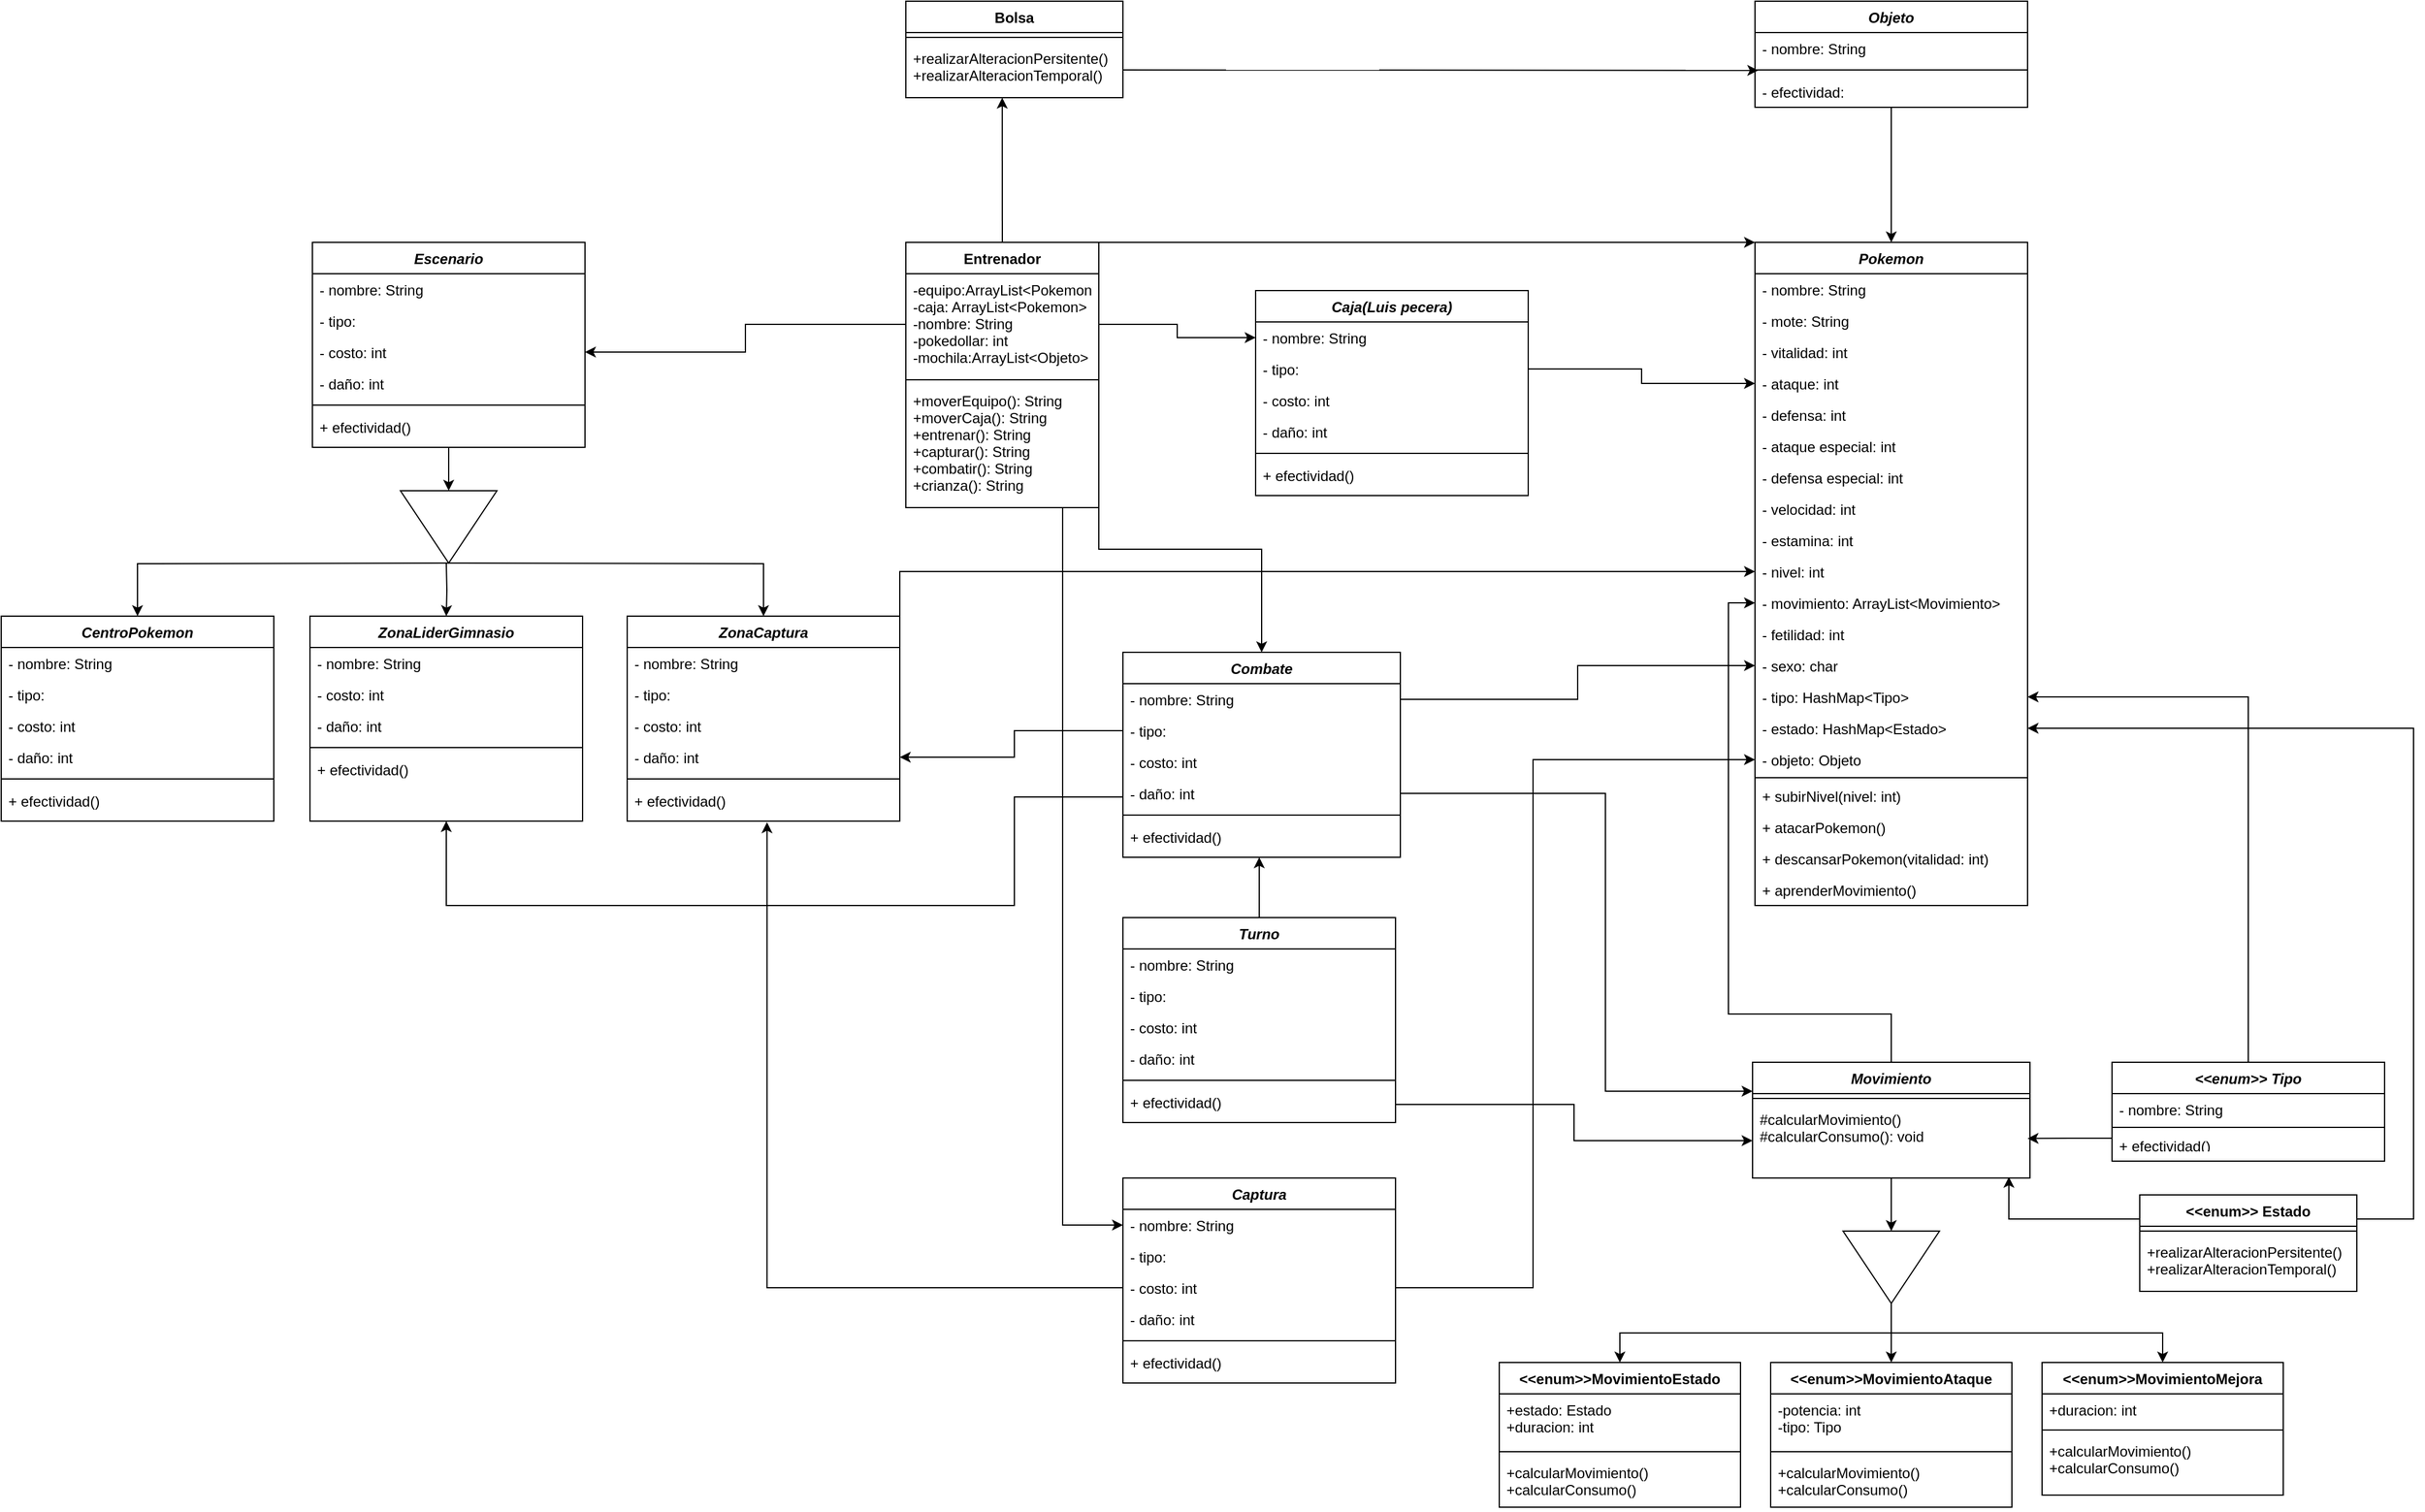 <mxfile version="20.8.10" type="device"><diagram id="C5RBs43oDa-KdzZeNtuy" name="Page-1"><mxGraphModel dx="3987" dy="1380" grid="1" gridSize="10" guides="1" tooltips="1" connect="1" arrows="1" fold="1" page="1" pageScale="1" pageWidth="827" pageHeight="1169" math="0" shadow="0"><root><mxCell id="WIyWlLk6GJQsqaUBKTNV-0"/><mxCell id="WIyWlLk6GJQsqaUBKTNV-1" parent="WIyWlLk6GJQsqaUBKTNV-0"/><mxCell id="wkI_VDcs6l9DuilBh-8l-0" value="Pokemon" style="swimlane;fontStyle=3;align=center;verticalAlign=top;childLayout=stackLayout;horizontal=1;startSize=26;horizontalStack=0;resizeParent=1;resizeLast=0;collapsible=1;marginBottom=0;rounded=0;shadow=0;strokeWidth=1;" parent="WIyWlLk6GJQsqaUBKTNV-1" vertex="1"><mxGeometry x="334" y="240" width="226" height="550" as="geometry"><mxRectangle x="230" y="140" width="160" height="26" as="alternateBounds"/></mxGeometry></mxCell><mxCell id="wkI_VDcs6l9DuilBh-8l-1" value="- nombre: String" style="text;align=left;verticalAlign=top;spacingLeft=4;spacingRight=4;overflow=hidden;rotatable=0;points=[[0,0.5],[1,0.5]];portConstraint=eastwest;" parent="wkI_VDcs6l9DuilBh-8l-0" vertex="1"><mxGeometry y="26" width="226" height="26" as="geometry"/></mxCell><mxCell id="wkI_VDcs6l9DuilBh-8l-2" value="- mote: String" style="text;align=left;verticalAlign=top;spacingLeft=4;spacingRight=4;overflow=hidden;rotatable=0;points=[[0,0.5],[1,0.5]];portConstraint=eastwest;rounded=0;shadow=0;html=0;" parent="wkI_VDcs6l9DuilBh-8l-0" vertex="1"><mxGeometry y="52" width="226" height="26" as="geometry"/></mxCell><mxCell id="wkI_VDcs6l9DuilBh-8l-3" value="- vitalidad: int" style="text;align=left;verticalAlign=top;spacingLeft=4;spacingRight=4;overflow=hidden;rotatable=0;points=[[0,0.5],[1,0.5]];portConstraint=eastwest;rounded=0;shadow=0;html=0;" parent="wkI_VDcs6l9DuilBh-8l-0" vertex="1"><mxGeometry y="78" width="226" height="26" as="geometry"/></mxCell><mxCell id="wkI_VDcs6l9DuilBh-8l-4" value="- ataque: int" style="text;align=left;verticalAlign=top;spacingLeft=4;spacingRight=4;overflow=hidden;rotatable=0;points=[[0,0.5],[1,0.5]];portConstraint=eastwest;rounded=0;shadow=0;html=0;" parent="wkI_VDcs6l9DuilBh-8l-0" vertex="1"><mxGeometry y="104" width="226" height="26" as="geometry"/></mxCell><mxCell id="wkI_VDcs6l9DuilBh-8l-5" value="- defensa: int" style="text;align=left;verticalAlign=top;spacingLeft=4;spacingRight=4;overflow=hidden;rotatable=0;points=[[0,0.5],[1,0.5]];portConstraint=eastwest;rounded=0;shadow=0;html=0;" parent="wkI_VDcs6l9DuilBh-8l-0" vertex="1"><mxGeometry y="130" width="226" height="26" as="geometry"/></mxCell><mxCell id="wkI_VDcs6l9DuilBh-8l-6" value="- ataque especial: int" style="text;align=left;verticalAlign=top;spacingLeft=4;spacingRight=4;overflow=hidden;rotatable=0;points=[[0,0.5],[1,0.5]];portConstraint=eastwest;rounded=0;shadow=0;html=0;" parent="wkI_VDcs6l9DuilBh-8l-0" vertex="1"><mxGeometry y="156" width="226" height="26" as="geometry"/></mxCell><mxCell id="wkI_VDcs6l9DuilBh-8l-7" value="- defensa especial: int" style="text;align=left;verticalAlign=top;spacingLeft=4;spacingRight=4;overflow=hidden;rotatable=0;points=[[0,0.5],[1,0.5]];portConstraint=eastwest;rounded=0;shadow=0;html=0;" parent="wkI_VDcs6l9DuilBh-8l-0" vertex="1"><mxGeometry y="182" width="226" height="26" as="geometry"/></mxCell><mxCell id="wkI_VDcs6l9DuilBh-8l-8" value="- velocidad: int" style="text;align=left;verticalAlign=top;spacingLeft=4;spacingRight=4;overflow=hidden;rotatable=0;points=[[0,0.5],[1,0.5]];portConstraint=eastwest;rounded=0;shadow=0;html=0;" parent="wkI_VDcs6l9DuilBh-8l-0" vertex="1"><mxGeometry y="208" width="226" height="26" as="geometry"/></mxCell><mxCell id="wkI_VDcs6l9DuilBh-8l-9" value="- estamina: int" style="text;align=left;verticalAlign=top;spacingLeft=4;spacingRight=4;overflow=hidden;rotatable=0;points=[[0,0.5],[1,0.5]];portConstraint=eastwest;rounded=0;shadow=0;html=0;" parent="wkI_VDcs6l9DuilBh-8l-0" vertex="1"><mxGeometry y="234" width="226" height="26" as="geometry"/></mxCell><mxCell id="wkI_VDcs6l9DuilBh-8l-10" value="- nivel: int" style="text;align=left;verticalAlign=top;spacingLeft=4;spacingRight=4;overflow=hidden;rotatable=0;points=[[0,0.5],[1,0.5]];portConstraint=eastwest;rounded=0;shadow=0;html=0;" parent="wkI_VDcs6l9DuilBh-8l-0" vertex="1"><mxGeometry y="260" width="226" height="26" as="geometry"/></mxCell><mxCell id="wkI_VDcs6l9DuilBh-8l-11" value="- movimiento: ArrayList&lt;Movimiento&gt;" style="text;align=left;verticalAlign=top;spacingLeft=4;spacingRight=4;overflow=hidden;rotatable=0;points=[[0,0.5],[1,0.5]];portConstraint=eastwest;rounded=0;shadow=0;html=0;" parent="wkI_VDcs6l9DuilBh-8l-0" vertex="1"><mxGeometry y="286" width="226" height="26" as="geometry"/></mxCell><mxCell id="wkI_VDcs6l9DuilBh-8l-12" value="- fetilidad: int" style="text;align=left;verticalAlign=top;spacingLeft=4;spacingRight=4;overflow=hidden;rotatable=0;points=[[0,0.5],[1,0.5]];portConstraint=eastwest;rounded=0;shadow=0;html=0;" parent="wkI_VDcs6l9DuilBh-8l-0" vertex="1"><mxGeometry y="312" width="226" height="26" as="geometry"/></mxCell><mxCell id="wkI_VDcs6l9DuilBh-8l-13" value="- sexo: char" style="text;align=left;verticalAlign=top;spacingLeft=4;spacingRight=4;overflow=hidden;rotatable=0;points=[[0,0.5],[1,0.5]];portConstraint=eastwest;rounded=0;shadow=0;html=0;" parent="wkI_VDcs6l9DuilBh-8l-0" vertex="1"><mxGeometry y="338" width="226" height="26" as="geometry"/></mxCell><mxCell id="wkI_VDcs6l9DuilBh-8l-14" value="- tipo: HashMap&lt;Tipo&gt;" style="text;align=left;verticalAlign=top;spacingLeft=4;spacingRight=4;overflow=hidden;rotatable=0;points=[[0,0.5],[1,0.5]];portConstraint=eastwest;rounded=0;shadow=0;html=0;" parent="wkI_VDcs6l9DuilBh-8l-0" vertex="1"><mxGeometry y="364" width="226" height="26" as="geometry"/></mxCell><mxCell id="wkI_VDcs6l9DuilBh-8l-15" value="- estado: HashMap&lt;Estado&gt;" style="text;align=left;verticalAlign=top;spacingLeft=4;spacingRight=4;overflow=hidden;rotatable=0;points=[[0,0.5],[1,0.5]];portConstraint=eastwest;rounded=0;shadow=0;html=0;" parent="wkI_VDcs6l9DuilBh-8l-0" vertex="1"><mxGeometry y="390" width="226" height="26" as="geometry"/></mxCell><mxCell id="wkI_VDcs6l9DuilBh-8l-16" value="- objeto: Objeto" style="text;align=left;verticalAlign=top;spacingLeft=4;spacingRight=4;overflow=hidden;rotatable=0;points=[[0,0.5],[1,0.5]];portConstraint=eastwest;rounded=0;shadow=0;html=0;" parent="wkI_VDcs6l9DuilBh-8l-0" vertex="1"><mxGeometry y="416" width="226" height="26" as="geometry"/></mxCell><mxCell id="wkI_VDcs6l9DuilBh-8l-17" value="" style="line;html=1;strokeWidth=1;align=left;verticalAlign=middle;spacingTop=-1;spacingLeft=3;spacingRight=3;rotatable=0;labelPosition=right;points=[];portConstraint=eastwest;" parent="wkI_VDcs6l9DuilBh-8l-0" vertex="1"><mxGeometry y="442" width="226" height="4" as="geometry"/></mxCell><mxCell id="wkI_VDcs6l9DuilBh-8l-18" value="+ subirNivel(nivel: int)&#10;" style="text;align=left;verticalAlign=top;spacingLeft=4;spacingRight=4;overflow=hidden;rotatable=0;points=[[0,0.5],[1,0.5]];portConstraint=eastwest;" parent="wkI_VDcs6l9DuilBh-8l-0" vertex="1"><mxGeometry y="446" width="226" height="26" as="geometry"/></mxCell><mxCell id="wkI_VDcs6l9DuilBh-8l-19" value="+ atacarPokemon()&#10;" style="text;align=left;verticalAlign=top;spacingLeft=4;spacingRight=4;overflow=hidden;rotatable=0;points=[[0,0.5],[1,0.5]];portConstraint=eastwest;" parent="wkI_VDcs6l9DuilBh-8l-0" vertex="1"><mxGeometry y="472" width="226" height="26" as="geometry"/></mxCell><mxCell id="wkI_VDcs6l9DuilBh-8l-20" value="+ descansarPokemon(vitalidad: int)&#10;" style="text;align=left;verticalAlign=top;spacingLeft=4;spacingRight=4;overflow=hidden;rotatable=0;points=[[0,0.5],[1,0.5]];portConstraint=eastwest;" parent="wkI_VDcs6l9DuilBh-8l-0" vertex="1"><mxGeometry y="498" width="226" height="26" as="geometry"/></mxCell><mxCell id="wkI_VDcs6l9DuilBh-8l-21" value="+ aprenderMovimiento()&#10;" style="text;align=left;verticalAlign=top;spacingLeft=4;spacingRight=4;overflow=hidden;rotatable=0;points=[[0,0.5],[1,0.5]];portConstraint=eastwest;" parent="wkI_VDcs6l9DuilBh-8l-0" vertex="1"><mxGeometry y="524" width="226" height="26" as="geometry"/></mxCell><mxCell id="wkI_VDcs6l9DuilBh-8l-28" style="edgeStyle=orthogonalEdgeStyle;rounded=0;orthogonalLoop=1;jettySize=auto;html=1;exitX=1;exitY=0;exitDx=0;exitDy=0;entryX=0;entryY=0;entryDx=0;entryDy=0;" parent="WIyWlLk6GJQsqaUBKTNV-1" source="wkI_VDcs6l9DuilBh-8l-22" target="wkI_VDcs6l9DuilBh-8l-0" edge="1"><mxGeometry relative="1" as="geometry"><Array as="points"><mxPoint x="200" y="240"/><mxPoint x="200" y="240"/></Array></mxGeometry></mxCell><mxCell id="wkI_VDcs6l9DuilBh-8l-39" style="edgeStyle=none;rounded=0;orthogonalLoop=1;jettySize=auto;html=1;exitX=0.5;exitY=0;exitDx=0;exitDy=0;entryX=0.444;entryY=1;entryDx=0;entryDy=0;entryPerimeter=0;" parent="WIyWlLk6GJQsqaUBKTNV-1" source="wkI_VDcs6l9DuilBh-8l-22" target="wkI_VDcs6l9DuilBh-8l-31" edge="1"><mxGeometry relative="1" as="geometry"/></mxCell><mxCell id="wkI_VDcs6l9DuilBh-8l-166" style="edgeStyle=orthogonalEdgeStyle;rounded=0;orthogonalLoop=1;jettySize=auto;html=1;exitX=0.5;exitY=1;exitDx=0;exitDy=0;entryX=0;entryY=0.5;entryDx=0;entryDy=0;" parent="WIyWlLk6GJQsqaUBKTNV-1" source="wkI_VDcs6l9DuilBh-8l-22" target="wkI_VDcs6l9DuilBh-8l-129" edge="1"><mxGeometry relative="1" as="geometry"><mxPoint x="-290.047" y="480" as="targetPoint"/><Array as="points"><mxPoint x="-240" y="460"/><mxPoint x="-240" y="1055"/></Array></mxGeometry></mxCell><mxCell id="wkI_VDcs6l9DuilBh-8l-22" value="Entrenador" style="swimlane;fontStyle=1;align=center;verticalAlign=top;childLayout=stackLayout;horizontal=1;startSize=26;horizontalStack=0;resizeParent=1;resizeParentMax=0;resizeLast=0;collapsible=1;marginBottom=0;" parent="WIyWlLk6GJQsqaUBKTNV-1" vertex="1"><mxGeometry x="-370" y="240" width="160" height="220" as="geometry"/></mxCell><mxCell id="wkI_VDcs6l9DuilBh-8l-23" value="-equipo:ArrayList&lt;Pokemon&gt;&#10;-caja: ArrayList&lt;Pokemon&gt;&#10;-nombre: String&#10;-pokedollar: int&#10;-mochila:ArrayList&lt;Objeto&gt;&#10;&#10;" style="text;strokeColor=none;fillColor=none;align=left;verticalAlign=top;spacingLeft=4;spacingRight=4;overflow=hidden;rotatable=0;points=[[0,0.5],[1,0.5]];portConstraint=eastwest;" parent="wkI_VDcs6l9DuilBh-8l-22" vertex="1"><mxGeometry y="26" width="160" height="84" as="geometry"/></mxCell><mxCell id="wkI_VDcs6l9DuilBh-8l-24" value="" style="line;strokeWidth=1;fillColor=none;align=left;verticalAlign=middle;spacingTop=-1;spacingLeft=3;spacingRight=3;rotatable=0;labelPosition=right;points=[];portConstraint=eastwest;strokeColor=inherit;" parent="wkI_VDcs6l9DuilBh-8l-22" vertex="1"><mxGeometry y="110" width="160" height="8" as="geometry"/></mxCell><mxCell id="wkI_VDcs6l9DuilBh-8l-25" value="+moverEquipo(): String&#10;+moverCaja(): String&#10;+entrenar(): String&#10;+capturar(): String&#10;+combatir(): String&#10;+crianza(): String" style="text;strokeColor=none;fillColor=none;align=left;verticalAlign=top;spacingLeft=4;spacingRight=4;overflow=hidden;rotatable=0;points=[[0,0.5],[1,0.5]];portConstraint=eastwest;" parent="wkI_VDcs6l9DuilBh-8l-22" vertex="1"><mxGeometry y="118" width="160" height="102" as="geometry"/></mxCell><mxCell id="wkI_VDcs6l9DuilBh-8l-29" value="Bolsa" style="swimlane;fontStyle=1;align=center;verticalAlign=top;childLayout=stackLayout;horizontal=1;startSize=26;horizontalStack=0;resizeParent=1;resizeParentMax=0;resizeLast=0;collapsible=1;marginBottom=0;" parent="WIyWlLk6GJQsqaUBKTNV-1" vertex="1"><mxGeometry x="-370" y="40" width="180" height="80" as="geometry"/></mxCell><mxCell id="wkI_VDcs6l9DuilBh-8l-30" value="" style="line;strokeWidth=1;fillColor=none;align=left;verticalAlign=middle;spacingTop=-1;spacingLeft=3;spacingRight=3;rotatable=0;labelPosition=right;points=[];portConstraint=eastwest;" parent="wkI_VDcs6l9DuilBh-8l-29" vertex="1"><mxGeometry y="26" width="180" height="8" as="geometry"/></mxCell><mxCell id="wkI_VDcs6l9DuilBh-8l-31" value="+realizarAlteracionPersitente()&#10;+realizarAlteracionTemporal()" style="text;strokeColor=none;fillColor=none;align=left;verticalAlign=top;spacingLeft=4;spacingRight=4;overflow=hidden;rotatable=0;points=[[0,0.5],[1,0.5]];portConstraint=eastwest;" parent="wkI_VDcs6l9DuilBh-8l-29" vertex="1"><mxGeometry y="34" width="180" height="46" as="geometry"/></mxCell><mxCell id="wkI_VDcs6l9DuilBh-8l-42" style="edgeStyle=none;rounded=0;orthogonalLoop=1;jettySize=auto;html=1;exitX=0.5;exitY=1;exitDx=0;exitDy=0;entryX=0.5;entryY=0;entryDx=0;entryDy=0;" parent="WIyWlLk6GJQsqaUBKTNV-1" source="wkI_VDcs6l9DuilBh-8l-32" target="wkI_VDcs6l9DuilBh-8l-0" edge="1"><mxGeometry relative="1" as="geometry"/></mxCell><mxCell id="wkI_VDcs6l9DuilBh-8l-32" value="Objeto" style="swimlane;fontStyle=3;align=center;verticalAlign=top;childLayout=stackLayout;horizontal=1;startSize=26;horizontalStack=0;resizeParent=1;resizeLast=0;collapsible=1;marginBottom=0;rounded=0;shadow=0;strokeWidth=1;" parent="WIyWlLk6GJQsqaUBKTNV-1" vertex="1"><mxGeometry x="334" y="40" width="226" height="88" as="geometry"><mxRectangle x="230" y="140" width="160" height="26" as="alternateBounds"/></mxGeometry></mxCell><mxCell id="wkI_VDcs6l9DuilBh-8l-33" value="- nombre: String" style="text;align=left;verticalAlign=top;spacingLeft=4;spacingRight=4;overflow=hidden;rotatable=0;points=[[0,0.5],[1,0.5]];portConstraint=eastwest;" parent="wkI_VDcs6l9DuilBh-8l-32" vertex="1"><mxGeometry y="26" width="226" height="26" as="geometry"/></mxCell><mxCell id="wkI_VDcs6l9DuilBh-8l-34" value="" style="line;html=1;strokeWidth=1;align=left;verticalAlign=middle;spacingTop=-1;spacingLeft=3;spacingRight=3;rotatable=0;labelPosition=right;points=[];portConstraint=eastwest;" parent="wkI_VDcs6l9DuilBh-8l-32" vertex="1"><mxGeometry y="52" width="226" height="10" as="geometry"/></mxCell><mxCell id="wkI_VDcs6l9DuilBh-8l-35" value="- efectividad: " style="text;align=left;verticalAlign=top;spacingLeft=4;spacingRight=4;overflow=hidden;rotatable=0;points=[[0,0.5],[1,0.5]];portConstraint=eastwest;rounded=0;shadow=0;html=0;" parent="wkI_VDcs6l9DuilBh-8l-32" vertex="1"><mxGeometry y="62" width="226" height="26" as="geometry"/></mxCell><mxCell id="wkI_VDcs6l9DuilBh-8l-41" style="edgeStyle=none;rounded=0;orthogonalLoop=1;jettySize=auto;html=1;exitX=1;exitY=0.5;exitDx=0;exitDy=0;entryX=0.012;entryY=0.54;entryDx=0;entryDy=0;entryPerimeter=0;" parent="WIyWlLk6GJQsqaUBKTNV-1" source="wkI_VDcs6l9DuilBh-8l-31" target="wkI_VDcs6l9DuilBh-8l-34" edge="1"><mxGeometry relative="1" as="geometry"/></mxCell><mxCell id="wkI_VDcs6l9DuilBh-8l-62" style="edgeStyle=orthogonalEdgeStyle;rounded=0;orthogonalLoop=1;jettySize=auto;html=1;exitX=0.5;exitY=1;exitDx=0;exitDy=0;entryX=0;entryY=0.5;entryDx=0;entryDy=0;" parent="WIyWlLk6GJQsqaUBKTNV-1" source="wkI_VDcs6l9DuilBh-8l-43" target="wkI_VDcs6l9DuilBh-8l-61" edge="1"><mxGeometry relative="1" as="geometry"/></mxCell><mxCell id="wkI_VDcs6l9DuilBh-8l-66" style="edgeStyle=orthogonalEdgeStyle;rounded=0;orthogonalLoop=1;jettySize=auto;html=1;exitX=0.5;exitY=0;exitDx=0;exitDy=0;entryX=0;entryY=0.5;entryDx=0;entryDy=0;" parent="WIyWlLk6GJQsqaUBKTNV-1" source="wkI_VDcs6l9DuilBh-8l-43" target="wkI_VDcs6l9DuilBh-8l-11" edge="1"><mxGeometry relative="1" as="geometry"><Array as="points"><mxPoint x="447" y="880"/><mxPoint x="312" y="880"/><mxPoint x="312" y="539"/></Array></mxGeometry></mxCell><mxCell id="wkI_VDcs6l9DuilBh-8l-43" value="Movimiento" style="swimlane;fontStyle=3;align=center;verticalAlign=top;childLayout=stackLayout;horizontal=1;startSize=26;horizontalStack=0;resizeParent=1;resizeParentMax=0;resizeLast=0;collapsible=1;marginBottom=0;" parent="WIyWlLk6GJQsqaUBKTNV-1" vertex="1"><mxGeometry x="332" y="920" width="230" height="96" as="geometry"/></mxCell><mxCell id="wkI_VDcs6l9DuilBh-8l-44" value="" style="line;strokeWidth=1;fillColor=none;align=left;verticalAlign=middle;spacingTop=-1;spacingLeft=3;spacingRight=3;rotatable=0;labelPosition=right;points=[];portConstraint=eastwest;strokeColor=inherit;" parent="wkI_VDcs6l9DuilBh-8l-43" vertex="1"><mxGeometry y="26" width="230" height="8" as="geometry"/></mxCell><mxCell id="wkI_VDcs6l9DuilBh-8l-45" value="#calcularMovimiento()&#10;#calcularConsumo(): void" style="text;strokeColor=none;fillColor=none;align=left;verticalAlign=top;spacingLeft=4;spacingRight=4;overflow=hidden;rotatable=0;points=[[0,0.5],[1,0.5]];portConstraint=eastwest;" parent="wkI_VDcs6l9DuilBh-8l-43" vertex="1"><mxGeometry y="34" width="230" height="62" as="geometry"/></mxCell><mxCell id="wkI_VDcs6l9DuilBh-8l-49" value="&lt;&lt;enum&gt;&gt;MovimientoEstado" style="swimlane;fontStyle=1;align=center;verticalAlign=top;childLayout=stackLayout;horizontal=1;startSize=26;horizontalStack=0;resizeParent=1;resizeParentMax=0;resizeLast=0;collapsible=1;marginBottom=0;" parent="WIyWlLk6GJQsqaUBKTNV-1" vertex="1"><mxGeometry x="122" y="1169" width="200" height="120" as="geometry"/></mxCell><mxCell id="wkI_VDcs6l9DuilBh-8l-50" value="+estado: Estado&#10;+duracion: int" style="text;strokeColor=none;fillColor=none;align=left;verticalAlign=top;spacingLeft=4;spacingRight=4;overflow=hidden;rotatable=0;points=[[0,0.5],[1,0.5]];portConstraint=eastwest;" parent="wkI_VDcs6l9DuilBh-8l-49" vertex="1"><mxGeometry y="26" width="200" height="44" as="geometry"/></mxCell><mxCell id="wkI_VDcs6l9DuilBh-8l-51" value="" style="line;strokeWidth=1;fillColor=none;align=left;verticalAlign=middle;spacingTop=-1;spacingLeft=3;spacingRight=3;rotatable=0;labelPosition=right;points=[];portConstraint=eastwest;" parent="wkI_VDcs6l9DuilBh-8l-49" vertex="1"><mxGeometry y="70" width="200" height="8" as="geometry"/></mxCell><mxCell id="wkI_VDcs6l9DuilBh-8l-52" value="+calcularMovimiento()&#10;+calcularConsumo()" style="text;strokeColor=none;fillColor=none;align=left;verticalAlign=top;spacingLeft=4;spacingRight=4;overflow=hidden;rotatable=0;points=[[0,0.5],[1,0.5]];portConstraint=eastwest;" parent="wkI_VDcs6l9DuilBh-8l-49" vertex="1"><mxGeometry y="78" width="200" height="42" as="geometry"/></mxCell><mxCell id="wkI_VDcs6l9DuilBh-8l-53" value="&lt;&lt;enum&gt;&gt;MovimientoAtaque" style="swimlane;fontStyle=1;align=center;verticalAlign=top;childLayout=stackLayout;horizontal=1;startSize=26;horizontalStack=0;resizeParent=1;resizeParentMax=0;resizeLast=0;collapsible=1;marginBottom=0;" parent="WIyWlLk6GJQsqaUBKTNV-1" vertex="1"><mxGeometry x="347" y="1169" width="200" height="120" as="geometry"/></mxCell><mxCell id="wkI_VDcs6l9DuilBh-8l-54" value="-potencia: int&#10;-tipo: Tipo" style="text;strokeColor=none;fillColor=none;align=left;verticalAlign=top;spacingLeft=4;spacingRight=4;overflow=hidden;rotatable=0;points=[[0,0.5],[1,0.5]];portConstraint=eastwest;" parent="wkI_VDcs6l9DuilBh-8l-53" vertex="1"><mxGeometry y="26" width="200" height="44" as="geometry"/></mxCell><mxCell id="wkI_VDcs6l9DuilBh-8l-55" value="" style="line;strokeWidth=1;fillColor=none;align=left;verticalAlign=middle;spacingTop=-1;spacingLeft=3;spacingRight=3;rotatable=0;labelPosition=right;points=[];portConstraint=eastwest;" parent="wkI_VDcs6l9DuilBh-8l-53" vertex="1"><mxGeometry y="70" width="200" height="8" as="geometry"/></mxCell><mxCell id="wkI_VDcs6l9DuilBh-8l-56" value="+calcularMovimiento()&#10;+calcularConsumo()" style="text;strokeColor=none;fillColor=none;align=left;verticalAlign=top;spacingLeft=4;spacingRight=4;overflow=hidden;rotatable=0;points=[[0,0.5],[1,0.5]];portConstraint=eastwest;" parent="wkI_VDcs6l9DuilBh-8l-53" vertex="1"><mxGeometry y="78" width="200" height="42" as="geometry"/></mxCell><mxCell id="wkI_VDcs6l9DuilBh-8l-57" value="&lt;&lt;enum&gt;&gt;MovimientoMejora" style="swimlane;fontStyle=1;align=center;verticalAlign=top;childLayout=stackLayout;horizontal=1;startSize=26;horizontalStack=0;resizeParent=1;resizeParentMax=0;resizeLast=0;collapsible=1;marginBottom=0;" parent="WIyWlLk6GJQsqaUBKTNV-1" vertex="1"><mxGeometry x="572" y="1169" width="200" height="110" as="geometry"/></mxCell><mxCell id="wkI_VDcs6l9DuilBh-8l-58" value="+duracion: int" style="text;strokeColor=none;fillColor=none;align=left;verticalAlign=top;spacingLeft=4;spacingRight=4;overflow=hidden;rotatable=0;points=[[0,0.5],[1,0.5]];portConstraint=eastwest;" parent="wkI_VDcs6l9DuilBh-8l-57" vertex="1"><mxGeometry y="26" width="200" height="26" as="geometry"/></mxCell><mxCell id="wkI_VDcs6l9DuilBh-8l-59" value="" style="line;strokeWidth=1;fillColor=none;align=left;verticalAlign=middle;spacingTop=-1;spacingLeft=3;spacingRight=3;rotatable=0;labelPosition=right;points=[];portConstraint=eastwest;" parent="wkI_VDcs6l9DuilBh-8l-57" vertex="1"><mxGeometry y="52" width="200" height="8" as="geometry"/></mxCell><mxCell id="wkI_VDcs6l9DuilBh-8l-60" value="+calcularMovimiento()&#10;+calcularConsumo()" style="text;strokeColor=none;fillColor=none;align=left;verticalAlign=top;spacingLeft=4;spacingRight=4;overflow=hidden;rotatable=0;points=[[0,0.5],[1,0.5]];portConstraint=eastwest;" parent="wkI_VDcs6l9DuilBh-8l-57" vertex="1"><mxGeometry y="60" width="200" height="50" as="geometry"/></mxCell><mxCell id="wkI_VDcs6l9DuilBh-8l-63" style="edgeStyle=orthogonalEdgeStyle;rounded=0;orthogonalLoop=1;jettySize=auto;html=1;exitX=1;exitY=0.5;exitDx=0;exitDy=0;entryX=0.5;entryY=0;entryDx=0;entryDy=0;" parent="WIyWlLk6GJQsqaUBKTNV-1" source="wkI_VDcs6l9DuilBh-8l-61" target="wkI_VDcs6l9DuilBh-8l-53" edge="1"><mxGeometry relative="1" as="geometry"/></mxCell><mxCell id="wkI_VDcs6l9DuilBh-8l-64" style="edgeStyle=orthogonalEdgeStyle;rounded=0;orthogonalLoop=1;jettySize=auto;html=1;exitX=1;exitY=0.5;exitDx=0;exitDy=0;entryX=0.5;entryY=0;entryDx=0;entryDy=0;" parent="WIyWlLk6GJQsqaUBKTNV-1" source="wkI_VDcs6l9DuilBh-8l-61" target="wkI_VDcs6l9DuilBh-8l-57" edge="1"><mxGeometry relative="1" as="geometry"/></mxCell><mxCell id="wkI_VDcs6l9DuilBh-8l-65" style="edgeStyle=orthogonalEdgeStyle;rounded=0;orthogonalLoop=1;jettySize=auto;html=1;exitX=1;exitY=0.5;exitDx=0;exitDy=0;entryX=0.5;entryY=0;entryDx=0;entryDy=0;" parent="WIyWlLk6GJQsqaUBKTNV-1" source="wkI_VDcs6l9DuilBh-8l-61" target="wkI_VDcs6l9DuilBh-8l-49" edge="1"><mxGeometry relative="1" as="geometry"/></mxCell><mxCell id="wkI_VDcs6l9DuilBh-8l-61" value="" style="triangle;whiteSpace=wrap;html=1;rotation=90;" parent="WIyWlLk6GJQsqaUBKTNV-1" vertex="1"><mxGeometry x="417" y="1050" width="60" height="80" as="geometry"/></mxCell><mxCell id="wkI_VDcs6l9DuilBh-8l-77" style="edgeStyle=orthogonalEdgeStyle;rounded=0;orthogonalLoop=1;jettySize=auto;html=1;exitX=0.5;exitY=0;exitDx=0;exitDy=0;entryX=1;entryY=0.5;entryDx=0;entryDy=0;" parent="WIyWlLk6GJQsqaUBKTNV-1" source="wkI_VDcs6l9DuilBh-8l-67" target="wkI_VDcs6l9DuilBh-8l-14" edge="1"><mxGeometry relative="1" as="geometry"/></mxCell><mxCell id="wkI_VDcs6l9DuilBh-8l-67" value="&lt;&lt;enum&gt;&gt; Tipo" style="swimlane;fontStyle=3;align=center;verticalAlign=top;childLayout=stackLayout;horizontal=1;startSize=26;horizontalStack=0;resizeParent=1;resizeLast=0;collapsible=1;marginBottom=0;rounded=0;shadow=0;strokeWidth=1;" parent="WIyWlLk6GJQsqaUBKTNV-1" vertex="1"><mxGeometry x="630" y="920" width="226" height="82" as="geometry"><mxRectangle x="230" y="140" width="160" height="26" as="alternateBounds"/></mxGeometry></mxCell><mxCell id="wkI_VDcs6l9DuilBh-8l-68" value="- nombre: String" style="text;align=left;verticalAlign=top;spacingLeft=4;spacingRight=4;overflow=hidden;rotatable=0;points=[[0,0.5],[1,0.5]];portConstraint=eastwest;" parent="wkI_VDcs6l9DuilBh-8l-67" vertex="1"><mxGeometry y="26" width="226" height="26" as="geometry"/></mxCell><mxCell id="wkI_VDcs6l9DuilBh-8l-69" value="" style="line;html=1;strokeWidth=1;align=left;verticalAlign=middle;spacingTop=-1;spacingLeft=3;spacingRight=3;rotatable=0;labelPosition=right;points=[];portConstraint=eastwest;" parent="wkI_VDcs6l9DuilBh-8l-67" vertex="1"><mxGeometry y="52" width="226" height="4" as="geometry"/></mxCell><mxCell id="wkI_VDcs6l9DuilBh-8l-70" value="+ efectividad() " style="text;align=left;verticalAlign=top;spacingLeft=4;spacingRight=4;overflow=hidden;rotatable=0;points=[[0,0.5],[1,0.5]];portConstraint=eastwest;rounded=0;shadow=0;html=0;" parent="wkI_VDcs6l9DuilBh-8l-67" vertex="1"><mxGeometry y="56" width="226" height="14" as="geometry"/></mxCell><mxCell id="wkI_VDcs6l9DuilBh-8l-152" style="edgeStyle=elbowEdgeStyle;rounded=0;orthogonalLoop=1;jettySize=auto;html=1;exitX=1;exitY=0.25;exitDx=0;exitDy=0;entryX=1;entryY=0.5;entryDx=0;entryDy=0;" parent="WIyWlLk6GJQsqaUBKTNV-1" source="wkI_VDcs6l9DuilBh-8l-72" target="wkI_VDcs6l9DuilBh-8l-15" edge="1"><mxGeometry relative="1" as="geometry"><Array as="points"><mxPoint x="880" y="860"/></Array></mxGeometry></mxCell><mxCell id="wkI_VDcs6l9DuilBh-8l-171" style="edgeStyle=orthogonalEdgeStyle;rounded=0;orthogonalLoop=1;jettySize=auto;html=1;exitX=0;exitY=0.25;exitDx=0;exitDy=0;entryX=0.924;entryY=0.985;entryDx=0;entryDy=0;entryPerimeter=0;" parent="WIyWlLk6GJQsqaUBKTNV-1" source="wkI_VDcs6l9DuilBh-8l-72" target="wkI_VDcs6l9DuilBh-8l-45" edge="1"><mxGeometry relative="1" as="geometry"/></mxCell><mxCell id="wkI_VDcs6l9DuilBh-8l-72" value="&lt;&lt;enum&gt;&gt; Estado" style="swimlane;fontStyle=1;align=center;verticalAlign=top;childLayout=stackLayout;horizontal=1;startSize=26;horizontalStack=0;resizeParent=1;resizeParentMax=0;resizeLast=0;collapsible=1;marginBottom=0;" parent="WIyWlLk6GJQsqaUBKTNV-1" vertex="1"><mxGeometry x="653" y="1030" width="180" height="80" as="geometry"/></mxCell><mxCell id="wkI_VDcs6l9DuilBh-8l-73" value="" style="line;strokeWidth=1;fillColor=none;align=left;verticalAlign=middle;spacingTop=-1;spacingLeft=3;spacingRight=3;rotatable=0;labelPosition=right;points=[];portConstraint=eastwest;" parent="wkI_VDcs6l9DuilBh-8l-72" vertex="1"><mxGeometry y="26" width="180" height="8" as="geometry"/></mxCell><mxCell id="wkI_VDcs6l9DuilBh-8l-74" value="+realizarAlteracionPersitente()&#10;+realizarAlteracionTemporal()" style="text;strokeColor=none;fillColor=none;align=left;verticalAlign=top;spacingLeft=4;spacingRight=4;overflow=hidden;rotatable=0;points=[[0,0.5],[1,0.5]];portConstraint=eastwest;" parent="wkI_VDcs6l9DuilBh-8l-72" vertex="1"><mxGeometry y="34" width="180" height="46" as="geometry"/></mxCell><mxCell id="wkI_VDcs6l9DuilBh-8l-80" value="Caja(Luis pecera)" style="swimlane;fontStyle=3;align=center;verticalAlign=top;childLayout=stackLayout;horizontal=1;startSize=26;horizontalStack=0;resizeParent=1;resizeLast=0;collapsible=1;marginBottom=0;rounded=0;shadow=0;strokeWidth=1;" parent="WIyWlLk6GJQsqaUBKTNV-1" vertex="1"><mxGeometry x="-80" y="280" width="226" height="170" as="geometry"><mxRectangle x="230" y="140" width="160" height="26" as="alternateBounds"/></mxGeometry></mxCell><mxCell id="wkI_VDcs6l9DuilBh-8l-81" value="- nombre: String" style="text;align=left;verticalAlign=top;spacingLeft=4;spacingRight=4;overflow=hidden;rotatable=0;points=[[0,0.5],[1,0.5]];portConstraint=eastwest;" parent="wkI_VDcs6l9DuilBh-8l-80" vertex="1"><mxGeometry y="26" width="226" height="26" as="geometry"/></mxCell><mxCell id="wkI_VDcs6l9DuilBh-8l-82" value="- tipo: " style="text;align=left;verticalAlign=top;spacingLeft=4;spacingRight=4;overflow=hidden;rotatable=0;points=[[0,0.5],[1,0.5]];portConstraint=eastwest;" parent="wkI_VDcs6l9DuilBh-8l-80" vertex="1"><mxGeometry y="52" width="226" height="26" as="geometry"/></mxCell><mxCell id="wkI_VDcs6l9DuilBh-8l-83" value="- costo: int" style="text;align=left;verticalAlign=top;spacingLeft=4;spacingRight=4;overflow=hidden;rotatable=0;points=[[0,0.5],[1,0.5]];portConstraint=eastwest;" parent="wkI_VDcs6l9DuilBh-8l-80" vertex="1"><mxGeometry y="78" width="226" height="26" as="geometry"/></mxCell><mxCell id="wkI_VDcs6l9DuilBh-8l-84" value="- daño: int" style="text;align=left;verticalAlign=top;spacingLeft=4;spacingRight=4;overflow=hidden;rotatable=0;points=[[0,0.5],[1,0.5]];portConstraint=eastwest;" parent="wkI_VDcs6l9DuilBh-8l-80" vertex="1"><mxGeometry y="104" width="226" height="26" as="geometry"/></mxCell><mxCell id="wkI_VDcs6l9DuilBh-8l-85" value="" style="line;html=1;strokeWidth=1;align=left;verticalAlign=middle;spacingTop=-1;spacingLeft=3;spacingRight=3;rotatable=0;labelPosition=right;points=[];portConstraint=eastwest;" parent="wkI_VDcs6l9DuilBh-8l-80" vertex="1"><mxGeometry y="130" width="226" height="10" as="geometry"/></mxCell><mxCell id="wkI_VDcs6l9DuilBh-8l-86" value="+ efectividad() " style="text;align=left;verticalAlign=top;spacingLeft=4;spacingRight=4;overflow=hidden;rotatable=0;points=[[0,0.5],[1,0.5]];portConstraint=eastwest;rounded=0;shadow=0;html=0;" parent="wkI_VDcs6l9DuilBh-8l-80" vertex="1"><mxGeometry y="140" width="226" height="30" as="geometry"/></mxCell><mxCell id="wkI_VDcs6l9DuilBh-8l-87" style="edgeStyle=orthogonalEdgeStyle;rounded=0;orthogonalLoop=1;jettySize=auto;html=1;exitX=1;exitY=0.5;exitDx=0;exitDy=0;entryX=0;entryY=0.5;entryDx=0;entryDy=0;" parent="WIyWlLk6GJQsqaUBKTNV-1" source="wkI_VDcs6l9DuilBh-8l-23" target="wkI_VDcs6l9DuilBh-8l-81" edge="1"><mxGeometry relative="1" as="geometry"/></mxCell><mxCell id="wkI_VDcs6l9DuilBh-8l-88" style="edgeStyle=orthogonalEdgeStyle;rounded=0;orthogonalLoop=1;jettySize=auto;html=1;exitX=1;exitY=0.5;exitDx=0;exitDy=0;entryX=0;entryY=0.5;entryDx=0;entryDy=0;" parent="WIyWlLk6GJQsqaUBKTNV-1" source="wkI_VDcs6l9DuilBh-8l-82" target="wkI_VDcs6l9DuilBh-8l-4" edge="1"><mxGeometry relative="1" as="geometry"/></mxCell><mxCell id="wkI_VDcs6l9DuilBh-8l-89" style="edgeStyle=orthogonalEdgeStyle;rounded=0;orthogonalLoop=1;jettySize=auto;html=1;exitX=0.5;exitY=1;exitDx=0;exitDy=0;" parent="WIyWlLk6GJQsqaUBKTNV-1" source="wkI_VDcs6l9DuilBh-8l-90" target="wkI_VDcs6l9DuilBh-8l-120" edge="1"><mxGeometry relative="1" as="geometry"/></mxCell><mxCell id="wkI_VDcs6l9DuilBh-8l-90" value="Escenario" style="swimlane;fontStyle=3;align=center;verticalAlign=top;childLayout=stackLayout;horizontal=1;startSize=26;horizontalStack=0;resizeParent=1;resizeLast=0;collapsible=1;marginBottom=0;rounded=0;shadow=0;strokeWidth=1;" parent="WIyWlLk6GJQsqaUBKTNV-1" vertex="1"><mxGeometry x="-862" y="240" width="226" height="170" as="geometry"><mxRectangle x="230" y="140" width="160" height="26" as="alternateBounds"/></mxGeometry></mxCell><mxCell id="wkI_VDcs6l9DuilBh-8l-91" value="- nombre: String" style="text;align=left;verticalAlign=top;spacingLeft=4;spacingRight=4;overflow=hidden;rotatable=0;points=[[0,0.5],[1,0.5]];portConstraint=eastwest;" parent="wkI_VDcs6l9DuilBh-8l-90" vertex="1"><mxGeometry y="26" width="226" height="26" as="geometry"/></mxCell><mxCell id="wkI_VDcs6l9DuilBh-8l-92" value="- tipo: " style="text;align=left;verticalAlign=top;spacingLeft=4;spacingRight=4;overflow=hidden;rotatable=0;points=[[0,0.5],[1,0.5]];portConstraint=eastwest;" parent="wkI_VDcs6l9DuilBh-8l-90" vertex="1"><mxGeometry y="52" width="226" height="26" as="geometry"/></mxCell><mxCell id="wkI_VDcs6l9DuilBh-8l-93" value="- costo: int" style="text;align=left;verticalAlign=top;spacingLeft=4;spacingRight=4;overflow=hidden;rotatable=0;points=[[0,0.5],[1,0.5]];portConstraint=eastwest;" parent="wkI_VDcs6l9DuilBh-8l-90" vertex="1"><mxGeometry y="78" width="226" height="26" as="geometry"/></mxCell><mxCell id="wkI_VDcs6l9DuilBh-8l-94" value="- daño: int" style="text;align=left;verticalAlign=top;spacingLeft=4;spacingRight=4;overflow=hidden;rotatable=0;points=[[0,0.5],[1,0.5]];portConstraint=eastwest;" parent="wkI_VDcs6l9DuilBh-8l-90" vertex="1"><mxGeometry y="104" width="226" height="26" as="geometry"/></mxCell><mxCell id="wkI_VDcs6l9DuilBh-8l-95" value="" style="line;html=1;strokeWidth=1;align=left;verticalAlign=middle;spacingTop=-1;spacingLeft=3;spacingRight=3;rotatable=0;labelPosition=right;points=[];portConstraint=eastwest;" parent="wkI_VDcs6l9DuilBh-8l-90" vertex="1"><mxGeometry y="130" width="226" height="10" as="geometry"/></mxCell><mxCell id="wkI_VDcs6l9DuilBh-8l-96" value="+ efectividad() " style="text;align=left;verticalAlign=top;spacingLeft=4;spacingRight=4;overflow=hidden;rotatable=0;points=[[0,0.5],[1,0.5]];portConstraint=eastwest;rounded=0;shadow=0;html=0;" parent="wkI_VDcs6l9DuilBh-8l-90" vertex="1"><mxGeometry y="140" width="226" height="30" as="geometry"/></mxCell><mxCell id="wkI_VDcs6l9DuilBh-8l-97" value="CentroPokemon" style="swimlane;fontStyle=3;align=center;verticalAlign=top;childLayout=stackLayout;horizontal=1;startSize=26;horizontalStack=0;resizeParent=1;resizeLast=0;collapsible=1;marginBottom=0;rounded=0;shadow=0;strokeWidth=1;" parent="WIyWlLk6GJQsqaUBKTNV-1" vertex="1"><mxGeometry x="-1120" y="550" width="226" height="170" as="geometry"><mxRectangle x="230" y="140" width="160" height="26" as="alternateBounds"/></mxGeometry></mxCell><mxCell id="wkI_VDcs6l9DuilBh-8l-98" value="- nombre: String" style="text;align=left;verticalAlign=top;spacingLeft=4;spacingRight=4;overflow=hidden;rotatable=0;points=[[0,0.5],[1,0.5]];portConstraint=eastwest;" parent="wkI_VDcs6l9DuilBh-8l-97" vertex="1"><mxGeometry y="26" width="226" height="26" as="geometry"/></mxCell><mxCell id="wkI_VDcs6l9DuilBh-8l-99" value="- tipo: " style="text;align=left;verticalAlign=top;spacingLeft=4;spacingRight=4;overflow=hidden;rotatable=0;points=[[0,0.5],[1,0.5]];portConstraint=eastwest;" parent="wkI_VDcs6l9DuilBh-8l-97" vertex="1"><mxGeometry y="52" width="226" height="26" as="geometry"/></mxCell><mxCell id="wkI_VDcs6l9DuilBh-8l-100" value="- costo: int" style="text;align=left;verticalAlign=top;spacingLeft=4;spacingRight=4;overflow=hidden;rotatable=0;points=[[0,0.5],[1,0.5]];portConstraint=eastwest;" parent="wkI_VDcs6l9DuilBh-8l-97" vertex="1"><mxGeometry y="78" width="226" height="26" as="geometry"/></mxCell><mxCell id="wkI_VDcs6l9DuilBh-8l-101" value="- daño: int" style="text;align=left;verticalAlign=top;spacingLeft=4;spacingRight=4;overflow=hidden;rotatable=0;points=[[0,0.5],[1,0.5]];portConstraint=eastwest;" parent="wkI_VDcs6l9DuilBh-8l-97" vertex="1"><mxGeometry y="104" width="226" height="26" as="geometry"/></mxCell><mxCell id="wkI_VDcs6l9DuilBh-8l-102" value="" style="line;html=1;strokeWidth=1;align=left;verticalAlign=middle;spacingTop=-1;spacingLeft=3;spacingRight=3;rotatable=0;labelPosition=right;points=[];portConstraint=eastwest;" parent="wkI_VDcs6l9DuilBh-8l-97" vertex="1"><mxGeometry y="130" width="226" height="10" as="geometry"/></mxCell><mxCell id="wkI_VDcs6l9DuilBh-8l-103" value="+ efectividad() " style="text;align=left;verticalAlign=top;spacingLeft=4;spacingRight=4;overflow=hidden;rotatable=0;points=[[0,0.5],[1,0.5]];portConstraint=eastwest;rounded=0;shadow=0;html=0;" parent="wkI_VDcs6l9DuilBh-8l-97" vertex="1"><mxGeometry y="140" width="226" height="30" as="geometry"/></mxCell><mxCell id="wkI_VDcs6l9DuilBh-8l-104" value="ZonaLiderGimnasio" style="swimlane;fontStyle=3;align=center;verticalAlign=top;childLayout=stackLayout;horizontal=1;startSize=26;horizontalStack=0;resizeParent=1;resizeLast=0;collapsible=1;marginBottom=0;rounded=0;shadow=0;strokeWidth=1;" parent="WIyWlLk6GJQsqaUBKTNV-1" vertex="1"><mxGeometry x="-864" y="550" width="226" height="170" as="geometry"><mxRectangle x="230" y="140" width="160" height="26" as="alternateBounds"/></mxGeometry></mxCell><mxCell id="wkI_VDcs6l9DuilBh-8l-105" value="- nombre: String" style="text;align=left;verticalAlign=top;spacingLeft=4;spacingRight=4;overflow=hidden;rotatable=0;points=[[0,0.5],[1,0.5]];portConstraint=eastwest;" parent="wkI_VDcs6l9DuilBh-8l-104" vertex="1"><mxGeometry y="26" width="226" height="26" as="geometry"/></mxCell><mxCell id="wkI_VDcs6l9DuilBh-8l-106" value="- costo: int" style="text;align=left;verticalAlign=top;spacingLeft=4;spacingRight=4;overflow=hidden;rotatable=0;points=[[0,0.5],[1,0.5]];portConstraint=eastwest;" parent="wkI_VDcs6l9DuilBh-8l-104" vertex="1"><mxGeometry y="52" width="226" height="26" as="geometry"/></mxCell><mxCell id="wkI_VDcs6l9DuilBh-8l-107" value="- daño: int" style="text;align=left;verticalAlign=top;spacingLeft=4;spacingRight=4;overflow=hidden;rotatable=0;points=[[0,0.5],[1,0.5]];portConstraint=eastwest;" parent="wkI_VDcs6l9DuilBh-8l-104" vertex="1"><mxGeometry y="78" width="226" height="26" as="geometry"/></mxCell><mxCell id="wkI_VDcs6l9DuilBh-8l-108" value="" style="line;html=1;strokeWidth=1;align=left;verticalAlign=middle;spacingTop=-1;spacingLeft=3;spacingRight=3;rotatable=0;labelPosition=right;points=[];portConstraint=eastwest;" parent="wkI_VDcs6l9DuilBh-8l-104" vertex="1"><mxGeometry y="104" width="226" height="10" as="geometry"/></mxCell><mxCell id="wkI_VDcs6l9DuilBh-8l-109" value="+ efectividad() " style="text;align=left;verticalAlign=top;spacingLeft=4;spacingRight=4;overflow=hidden;rotatable=0;points=[[0,0.5],[1,0.5]];portConstraint=eastwest;rounded=0;shadow=0;html=0;" parent="wkI_VDcs6l9DuilBh-8l-104" vertex="1"><mxGeometry y="114" width="226" height="30" as="geometry"/></mxCell><mxCell id="wkI_VDcs6l9DuilBh-8l-146" style="edgeStyle=orthogonalEdgeStyle;rounded=0;orthogonalLoop=1;jettySize=auto;html=1;exitX=1;exitY=0;exitDx=0;exitDy=0;entryX=0;entryY=0.5;entryDx=0;entryDy=0;" parent="WIyWlLk6GJQsqaUBKTNV-1" source="wkI_VDcs6l9DuilBh-8l-110" target="wkI_VDcs6l9DuilBh-8l-10" edge="1"><mxGeometry relative="1" as="geometry"/></mxCell><mxCell id="wkI_VDcs6l9DuilBh-8l-110" value="ZonaCaptura" style="swimlane;fontStyle=3;align=center;verticalAlign=top;childLayout=stackLayout;horizontal=1;startSize=26;horizontalStack=0;resizeParent=1;resizeLast=0;collapsible=1;marginBottom=0;rounded=0;shadow=0;strokeWidth=1;" parent="WIyWlLk6GJQsqaUBKTNV-1" vertex="1"><mxGeometry x="-601" y="550" width="226" height="170" as="geometry"><mxRectangle x="230" y="140" width="160" height="26" as="alternateBounds"/></mxGeometry></mxCell><mxCell id="wkI_VDcs6l9DuilBh-8l-111" value="- nombre: String" style="text;align=left;verticalAlign=top;spacingLeft=4;spacingRight=4;overflow=hidden;rotatable=0;points=[[0,0.5],[1,0.5]];portConstraint=eastwest;" parent="wkI_VDcs6l9DuilBh-8l-110" vertex="1"><mxGeometry y="26" width="226" height="26" as="geometry"/></mxCell><mxCell id="wkI_VDcs6l9DuilBh-8l-112" value="- tipo: " style="text;align=left;verticalAlign=top;spacingLeft=4;spacingRight=4;overflow=hidden;rotatable=0;points=[[0,0.5],[1,0.5]];portConstraint=eastwest;" parent="wkI_VDcs6l9DuilBh-8l-110" vertex="1"><mxGeometry y="52" width="226" height="26" as="geometry"/></mxCell><mxCell id="wkI_VDcs6l9DuilBh-8l-113" value="- costo: int" style="text;align=left;verticalAlign=top;spacingLeft=4;spacingRight=4;overflow=hidden;rotatable=0;points=[[0,0.5],[1,0.5]];portConstraint=eastwest;" parent="wkI_VDcs6l9DuilBh-8l-110" vertex="1"><mxGeometry y="78" width="226" height="26" as="geometry"/></mxCell><mxCell id="wkI_VDcs6l9DuilBh-8l-114" value="- daño: int" style="text;align=left;verticalAlign=top;spacingLeft=4;spacingRight=4;overflow=hidden;rotatable=0;points=[[0,0.5],[1,0.5]];portConstraint=eastwest;" parent="wkI_VDcs6l9DuilBh-8l-110" vertex="1"><mxGeometry y="104" width="226" height="26" as="geometry"/></mxCell><mxCell id="wkI_VDcs6l9DuilBh-8l-115" value="" style="line;html=1;strokeWidth=1;align=left;verticalAlign=middle;spacingTop=-1;spacingLeft=3;spacingRight=3;rotatable=0;labelPosition=right;points=[];portConstraint=eastwest;" parent="wkI_VDcs6l9DuilBh-8l-110" vertex="1"><mxGeometry y="130" width="226" height="10" as="geometry"/></mxCell><mxCell id="wkI_VDcs6l9DuilBh-8l-116" value="+ efectividad() " style="text;align=left;verticalAlign=top;spacingLeft=4;spacingRight=4;overflow=hidden;rotatable=0;points=[[0,0.5],[1,0.5]];portConstraint=eastwest;rounded=0;shadow=0;html=0;" parent="wkI_VDcs6l9DuilBh-8l-110" vertex="1"><mxGeometry y="140" width="226" height="30" as="geometry"/></mxCell><mxCell id="wkI_VDcs6l9DuilBh-8l-117" style="edgeStyle=orthogonalEdgeStyle;rounded=0;orthogonalLoop=1;jettySize=auto;html=1;exitX=1;exitY=0.5;exitDx=0;exitDy=0;entryX=0.5;entryY=0;entryDx=0;entryDy=0;" parent="WIyWlLk6GJQsqaUBKTNV-1" target="wkI_VDcs6l9DuilBh-8l-104" edge="1"><mxGeometry relative="1" as="geometry"><mxPoint x="-751" y="506" as="sourcePoint"/></mxGeometry></mxCell><mxCell id="wkI_VDcs6l9DuilBh-8l-118" style="edgeStyle=orthogonalEdgeStyle;rounded=0;orthogonalLoop=1;jettySize=auto;html=1;exitX=1;exitY=0.5;exitDx=0;exitDy=0;entryX=0.5;entryY=0;entryDx=0;entryDy=0;" parent="WIyWlLk6GJQsqaUBKTNV-1" target="wkI_VDcs6l9DuilBh-8l-97" edge="1"><mxGeometry relative="1" as="geometry"><mxPoint x="-751" y="506" as="sourcePoint"/></mxGeometry></mxCell><mxCell id="wkI_VDcs6l9DuilBh-8l-119" style="edgeStyle=orthogonalEdgeStyle;rounded=0;orthogonalLoop=1;jettySize=auto;html=1;exitX=1;exitY=0.5;exitDx=0;exitDy=0;" parent="WIyWlLk6GJQsqaUBKTNV-1" target="wkI_VDcs6l9DuilBh-8l-110" edge="1"><mxGeometry relative="1" as="geometry"><mxPoint x="-751" y="506" as="sourcePoint"/></mxGeometry></mxCell><mxCell id="wkI_VDcs6l9DuilBh-8l-120" value="" style="triangle;whiteSpace=wrap;html=1;rotation=90;" parent="WIyWlLk6GJQsqaUBKTNV-1" vertex="1"><mxGeometry x="-779" y="436" width="60" height="80" as="geometry"/></mxCell><mxCell id="wkI_VDcs6l9DuilBh-8l-121" value="Combate" style="swimlane;fontStyle=3;align=center;verticalAlign=top;childLayout=stackLayout;horizontal=1;startSize=26;horizontalStack=0;resizeParent=1;resizeLast=0;collapsible=1;marginBottom=0;rounded=0;shadow=0;strokeWidth=1;" parent="WIyWlLk6GJQsqaUBKTNV-1" vertex="1"><mxGeometry x="-190" y="580" width="230" height="170" as="geometry"><mxRectangle x="230" y="140" width="160" height="26" as="alternateBounds"/></mxGeometry></mxCell><mxCell id="wkI_VDcs6l9DuilBh-8l-122" value="- nombre: String" style="text;align=left;verticalAlign=top;spacingLeft=4;spacingRight=4;overflow=hidden;rotatable=0;points=[[0,0.5],[1,0.5]];portConstraint=eastwest;" parent="wkI_VDcs6l9DuilBh-8l-121" vertex="1"><mxGeometry y="26" width="230" height="26" as="geometry"/></mxCell><mxCell id="wkI_VDcs6l9DuilBh-8l-123" value="- tipo: " style="text;align=left;verticalAlign=top;spacingLeft=4;spacingRight=4;overflow=hidden;rotatable=0;points=[[0,0.5],[1,0.5]];portConstraint=eastwest;" parent="wkI_VDcs6l9DuilBh-8l-121" vertex="1"><mxGeometry y="52" width="230" height="26" as="geometry"/></mxCell><mxCell id="wkI_VDcs6l9DuilBh-8l-124" value="- costo: int" style="text;align=left;verticalAlign=top;spacingLeft=4;spacingRight=4;overflow=hidden;rotatable=0;points=[[0,0.5],[1,0.5]];portConstraint=eastwest;" parent="wkI_VDcs6l9DuilBh-8l-121" vertex="1"><mxGeometry y="78" width="230" height="26" as="geometry"/></mxCell><mxCell id="wkI_VDcs6l9DuilBh-8l-125" value="- daño: int" style="text;align=left;verticalAlign=top;spacingLeft=4;spacingRight=4;overflow=hidden;rotatable=0;points=[[0,0.5],[1,0.5]];portConstraint=eastwest;" parent="wkI_VDcs6l9DuilBh-8l-121" vertex="1"><mxGeometry y="104" width="230" height="26" as="geometry"/></mxCell><mxCell id="wkI_VDcs6l9DuilBh-8l-126" value="" style="line;html=1;strokeWidth=1;align=left;verticalAlign=middle;spacingTop=-1;spacingLeft=3;spacingRight=3;rotatable=0;labelPosition=right;points=[];portConstraint=eastwest;" parent="wkI_VDcs6l9DuilBh-8l-121" vertex="1"><mxGeometry y="130" width="230" height="10" as="geometry"/></mxCell><mxCell id="wkI_VDcs6l9DuilBh-8l-127" value="+ efectividad() " style="text;align=left;verticalAlign=top;spacingLeft=4;spacingRight=4;overflow=hidden;rotatable=0;points=[[0,0.5],[1,0.5]];portConstraint=eastwest;rounded=0;shadow=0;html=0;" parent="wkI_VDcs6l9DuilBh-8l-121" vertex="1"><mxGeometry y="140" width="230" height="30" as="geometry"/></mxCell><mxCell id="wkI_VDcs6l9DuilBh-8l-128" value="Captura" style="swimlane;fontStyle=3;align=center;verticalAlign=top;childLayout=stackLayout;horizontal=1;startSize=26;horizontalStack=0;resizeParent=1;resizeLast=0;collapsible=1;marginBottom=0;rounded=0;shadow=0;strokeWidth=1;" parent="WIyWlLk6GJQsqaUBKTNV-1" vertex="1"><mxGeometry x="-190" y="1016" width="226" height="170" as="geometry"><mxRectangle x="230" y="140" width="160" height="26" as="alternateBounds"/></mxGeometry></mxCell><mxCell id="wkI_VDcs6l9DuilBh-8l-129" value="- nombre: String" style="text;align=left;verticalAlign=top;spacingLeft=4;spacingRight=4;overflow=hidden;rotatable=0;points=[[0,0.5],[1,0.5]];portConstraint=eastwest;" parent="wkI_VDcs6l9DuilBh-8l-128" vertex="1"><mxGeometry y="26" width="226" height="26" as="geometry"/></mxCell><mxCell id="wkI_VDcs6l9DuilBh-8l-130" value="- tipo: " style="text;align=left;verticalAlign=top;spacingLeft=4;spacingRight=4;overflow=hidden;rotatable=0;points=[[0,0.5],[1,0.5]];portConstraint=eastwest;" parent="wkI_VDcs6l9DuilBh-8l-128" vertex="1"><mxGeometry y="52" width="226" height="26" as="geometry"/></mxCell><mxCell id="wkI_VDcs6l9DuilBh-8l-131" value="- costo: int" style="text;align=left;verticalAlign=top;spacingLeft=4;spacingRight=4;overflow=hidden;rotatable=0;points=[[0,0.5],[1,0.5]];portConstraint=eastwest;" parent="wkI_VDcs6l9DuilBh-8l-128" vertex="1"><mxGeometry y="78" width="226" height="26" as="geometry"/></mxCell><mxCell id="wkI_VDcs6l9DuilBh-8l-132" value="- daño: int" style="text;align=left;verticalAlign=top;spacingLeft=4;spacingRight=4;overflow=hidden;rotatable=0;points=[[0,0.5],[1,0.5]];portConstraint=eastwest;" parent="wkI_VDcs6l9DuilBh-8l-128" vertex="1"><mxGeometry y="104" width="226" height="26" as="geometry"/></mxCell><mxCell id="wkI_VDcs6l9DuilBh-8l-133" value="" style="line;html=1;strokeWidth=1;align=left;verticalAlign=middle;spacingTop=-1;spacingLeft=3;spacingRight=3;rotatable=0;labelPosition=right;points=[];portConstraint=eastwest;" parent="wkI_VDcs6l9DuilBh-8l-128" vertex="1"><mxGeometry y="130" width="226" height="10" as="geometry"/></mxCell><mxCell id="wkI_VDcs6l9DuilBh-8l-134" value="+ efectividad() " style="text;align=left;verticalAlign=top;spacingLeft=4;spacingRight=4;overflow=hidden;rotatable=0;points=[[0,0.5],[1,0.5]];portConstraint=eastwest;rounded=0;shadow=0;html=0;" parent="wkI_VDcs6l9DuilBh-8l-128" vertex="1"><mxGeometry y="140" width="226" height="30" as="geometry"/></mxCell><mxCell id="wkI_VDcs6l9DuilBh-8l-148" style="edgeStyle=elbowEdgeStyle;rounded=0;orthogonalLoop=1;jettySize=auto;html=1;exitX=0.5;exitY=0;exitDx=0;exitDy=0;" parent="WIyWlLk6GJQsqaUBKTNV-1" source="wkI_VDcs6l9DuilBh-8l-135" target="wkI_VDcs6l9DuilBh-8l-127" edge="1"><mxGeometry relative="1" as="geometry"/></mxCell><mxCell id="wkI_VDcs6l9DuilBh-8l-135" value="Turno" style="swimlane;fontStyle=3;align=center;verticalAlign=top;childLayout=stackLayout;horizontal=1;startSize=26;horizontalStack=0;resizeParent=1;resizeLast=0;collapsible=1;marginBottom=0;rounded=0;shadow=0;strokeWidth=1;" parent="WIyWlLk6GJQsqaUBKTNV-1" vertex="1"><mxGeometry x="-190" y="800" width="226" height="170" as="geometry"><mxRectangle x="230" y="140" width="160" height="26" as="alternateBounds"/></mxGeometry></mxCell><mxCell id="wkI_VDcs6l9DuilBh-8l-136" value="- nombre: String" style="text;align=left;verticalAlign=top;spacingLeft=4;spacingRight=4;overflow=hidden;rotatable=0;points=[[0,0.5],[1,0.5]];portConstraint=eastwest;" parent="wkI_VDcs6l9DuilBh-8l-135" vertex="1"><mxGeometry y="26" width="226" height="26" as="geometry"/></mxCell><mxCell id="wkI_VDcs6l9DuilBh-8l-137" value="- tipo: " style="text;align=left;verticalAlign=top;spacingLeft=4;spacingRight=4;overflow=hidden;rotatable=0;points=[[0,0.5],[1,0.5]];portConstraint=eastwest;" parent="wkI_VDcs6l9DuilBh-8l-135" vertex="1"><mxGeometry y="52" width="226" height="26" as="geometry"/></mxCell><mxCell id="wkI_VDcs6l9DuilBh-8l-138" value="- costo: int" style="text;align=left;verticalAlign=top;spacingLeft=4;spacingRight=4;overflow=hidden;rotatable=0;points=[[0,0.5],[1,0.5]];portConstraint=eastwest;" parent="wkI_VDcs6l9DuilBh-8l-135" vertex="1"><mxGeometry y="78" width="226" height="26" as="geometry"/></mxCell><mxCell id="wkI_VDcs6l9DuilBh-8l-139" value="- daño: int" style="text;align=left;verticalAlign=top;spacingLeft=4;spacingRight=4;overflow=hidden;rotatable=0;points=[[0,0.5],[1,0.5]];portConstraint=eastwest;" parent="wkI_VDcs6l9DuilBh-8l-135" vertex="1"><mxGeometry y="104" width="226" height="26" as="geometry"/></mxCell><mxCell id="wkI_VDcs6l9DuilBh-8l-140" value="" style="line;html=1;strokeWidth=1;align=left;verticalAlign=middle;spacingTop=-1;spacingLeft=3;spacingRight=3;rotatable=0;labelPosition=right;points=[];portConstraint=eastwest;" parent="wkI_VDcs6l9DuilBh-8l-135" vertex="1"><mxGeometry y="130" width="226" height="10" as="geometry"/></mxCell><mxCell id="wkI_VDcs6l9DuilBh-8l-141" value="+ efectividad() " style="text;align=left;verticalAlign=top;spacingLeft=4;spacingRight=4;overflow=hidden;rotatable=0;points=[[0,0.5],[1,0.5]];portConstraint=eastwest;rounded=0;shadow=0;html=0;" parent="wkI_VDcs6l9DuilBh-8l-135" vertex="1"><mxGeometry y="140" width="226" height="30" as="geometry"/></mxCell><mxCell id="wkI_VDcs6l9DuilBh-8l-143" style="edgeStyle=orthogonalEdgeStyle;rounded=0;orthogonalLoop=1;jettySize=auto;html=1;exitX=0;exitY=0.5;exitDx=0;exitDy=0;entryX=1;entryY=0.5;entryDx=0;entryDy=0;" parent="WIyWlLk6GJQsqaUBKTNV-1" source="wkI_VDcs6l9DuilBh-8l-123" target="wkI_VDcs6l9DuilBh-8l-114" edge="1"><mxGeometry relative="1" as="geometry"><Array as="points"><mxPoint x="-280" y="645"/><mxPoint x="-280" y="667"/></Array></mxGeometry></mxCell><mxCell id="wkI_VDcs6l9DuilBh-8l-144" style="edgeStyle=orthogonalEdgeStyle;rounded=0;orthogonalLoop=1;jettySize=auto;html=1;exitX=0;exitY=0.5;exitDx=0;exitDy=0;entryX=0.5;entryY=1;entryDx=0;entryDy=0;" parent="WIyWlLk6GJQsqaUBKTNV-1" source="wkI_VDcs6l9DuilBh-8l-125" target="wkI_VDcs6l9DuilBh-8l-104" edge="1"><mxGeometry relative="1" as="geometry"><Array as="points"><mxPoint x="-190" y="700"/><mxPoint x="-280" y="700"/><mxPoint x="-280" y="790"/><mxPoint x="-751" y="790"/></Array></mxGeometry></mxCell><mxCell id="wkI_VDcs6l9DuilBh-8l-145" style="edgeStyle=orthogonalEdgeStyle;rounded=0;orthogonalLoop=1;jettySize=auto;html=1;exitX=0;exitY=0.5;exitDx=0;exitDy=0;entryX=1;entryY=0.5;entryDx=0;entryDy=0;" parent="WIyWlLk6GJQsqaUBKTNV-1" source="wkI_VDcs6l9DuilBh-8l-23" target="wkI_VDcs6l9DuilBh-8l-93" edge="1"><mxGeometry relative="1" as="geometry"/></mxCell><mxCell id="wkI_VDcs6l9DuilBh-8l-147" style="edgeStyle=orthogonalEdgeStyle;rounded=0;orthogonalLoop=1;jettySize=auto;html=1;exitX=0;exitY=0.5;exitDx=0;exitDy=0;entryX=0.513;entryY=1.033;entryDx=0;entryDy=0;entryPerimeter=0;" parent="WIyWlLk6GJQsqaUBKTNV-1" source="wkI_VDcs6l9DuilBh-8l-131" target="wkI_VDcs6l9DuilBh-8l-116" edge="1"><mxGeometry relative="1" as="geometry"/></mxCell><mxCell id="wkI_VDcs6l9DuilBh-8l-153" style="edgeStyle=elbowEdgeStyle;rounded=0;orthogonalLoop=1;jettySize=auto;html=1;exitX=1;exitY=0.5;exitDx=0;exitDy=0;entryX=0;entryY=0.5;entryDx=0;entryDy=0;" parent="WIyWlLk6GJQsqaUBKTNV-1" source="wkI_VDcs6l9DuilBh-8l-141" target="wkI_VDcs6l9DuilBh-8l-45" edge="1"><mxGeometry relative="1" as="geometry"/></mxCell><mxCell id="wkI_VDcs6l9DuilBh-8l-154" style="edgeStyle=elbowEdgeStyle;rounded=0;orthogonalLoop=1;jettySize=auto;html=1;exitX=1;exitY=0.5;exitDx=0;exitDy=0;entryX=0;entryY=0.25;entryDx=0;entryDy=0;" parent="WIyWlLk6GJQsqaUBKTNV-1" source="wkI_VDcs6l9DuilBh-8l-125" target="wkI_VDcs6l9DuilBh-8l-43" edge="1"><mxGeometry relative="1" as="geometry"><Array as="points"><mxPoint x="210" y="820"/></Array></mxGeometry></mxCell><mxCell id="wkI_VDcs6l9DuilBh-8l-155" style="edgeStyle=elbowEdgeStyle;rounded=0;orthogonalLoop=1;jettySize=auto;html=1;exitX=1;exitY=0.5;exitDx=0;exitDy=0;entryX=0;entryY=0.5;entryDx=0;entryDy=0;" parent="WIyWlLk6GJQsqaUBKTNV-1" source="wkI_VDcs6l9DuilBh-8l-122" target="wkI_VDcs6l9DuilBh-8l-13" edge="1"><mxGeometry relative="1" as="geometry"/></mxCell><mxCell id="wkI_VDcs6l9DuilBh-8l-158" style="edgeStyle=elbowEdgeStyle;rounded=0;orthogonalLoop=1;jettySize=auto;elbow=vertical;html=1;exitX=1;exitY=0.5;exitDx=0;exitDy=0;entryX=0.5;entryY=0;entryDx=0;entryDy=0;" parent="WIyWlLk6GJQsqaUBKTNV-1" source="wkI_VDcs6l9DuilBh-8l-25" target="wkI_VDcs6l9DuilBh-8l-121" edge="1"><mxGeometry relative="1" as="geometry"/></mxCell><mxCell id="wkI_VDcs6l9DuilBh-8l-167" style="edgeStyle=orthogonalEdgeStyle;rounded=0;orthogonalLoop=1;jettySize=auto;html=1;exitX=1;exitY=0.5;exitDx=0;exitDy=0;entryX=0;entryY=0.5;entryDx=0;entryDy=0;" parent="WIyWlLk6GJQsqaUBKTNV-1" source="wkI_VDcs6l9DuilBh-8l-131" target="wkI_VDcs6l9DuilBh-8l-16" edge="1"><mxGeometry relative="1" as="geometry"><Array as="points"><mxPoint x="150" y="1107"/><mxPoint x="150" y="669"/></Array></mxGeometry></mxCell><mxCell id="wkI_VDcs6l9DuilBh-8l-170" style="edgeStyle=orthogonalEdgeStyle;rounded=0;orthogonalLoop=1;jettySize=auto;html=1;exitX=0;exitY=0.5;exitDx=0;exitDy=0;" parent="WIyWlLk6GJQsqaUBKTNV-1" source="wkI_VDcs6l9DuilBh-8l-70" edge="1"><mxGeometry relative="1" as="geometry"><mxPoint x="560" y="983.2" as="targetPoint"/></mxGeometry></mxCell></root></mxGraphModel></diagram></mxfile>